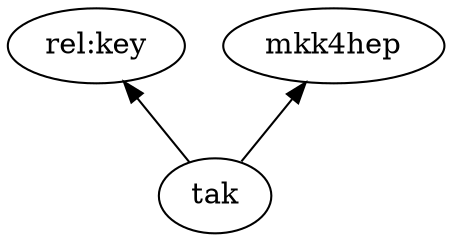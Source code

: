 digraph G {
 "rel:key" ;
 "mkk4hep" ;
 "tak" ;
 edge [dir=back] "rel:key" -> "tak" ;
 edge [dir=back] "mkk4hep" -> "tak" ;
}
